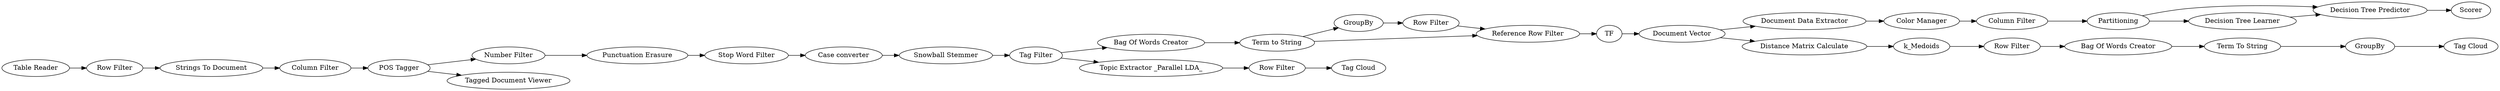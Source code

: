 digraph {
	16 [label=TF]
	20 [label="Row Filter"]
	21 [label="Color Manager"]
	22 [label="Column Filter"]
	58 [label=Partitioning]
	95 [label="Column Filter"]
	106 [label="Term to String"]
	107 [label=GroupBy]
	108 [label="Row Filter"]
	109 [label="Reference Row Filter"]
	110 [label="Decision Tree Predictor"]
	112 [label="Case converter"]
	113 [label="Snowball Stemmer"]
	114 [label="Tag Filter"]
	115 [label="Punctuation Erasure"]
	116 [label="Number Filter"]
	117 [label="Decision Tree Learner"]
	118 [label="Document Data Extractor"]
	119 [label="Strings To Document"]
	120 [label="POS Tagger"]
	121 [label="Bag Of Words Creator"]
	122 [label="Document Vector"]
	123 [label="Stop Word Filter"]
	124 [label=Scorer]
	125 [label="Table Reader"]
	126 [label="Tagged Document Viewer"]
	127 [label="Distance Matrix Calculate"]
	130 [label=k_Medoids]
	131 [label="Row Filter"]
	132 [label="Bag Of Words Creator"]
	133 [label="Term To String"]
	134 [label=GroupBy]
	135 [label="Tag Cloud"]
	136 [label="Topic Extractor _Parallel LDA_"]
	137 [label="Row Filter"]
	138 [label="Tag Cloud"]
	16 -> 122
	20 -> 119
	21 -> 95
	22 -> 120
	58 -> 117
	58 -> 110
	95 -> 58
	106 -> 107
	106 -> 109
	107 -> 108
	108 -> 109
	109 -> 16
	110 -> 124
	112 -> 113
	113 -> 114
	114 -> 121
	114 -> 136
	115 -> 123
	116 -> 115
	117 -> 110
	118 -> 21
	119 -> 22
	120 -> 126
	120 -> 116
	121 -> 106
	122 -> 127
	122 -> 118
	123 -> 112
	125 -> 20
	127 -> 130
	130 -> 131
	131 -> 132
	132 -> 133
	133 -> 134
	134 -> 135
	136 -> 137
	137 -> 138
	rankdir=LR
}
